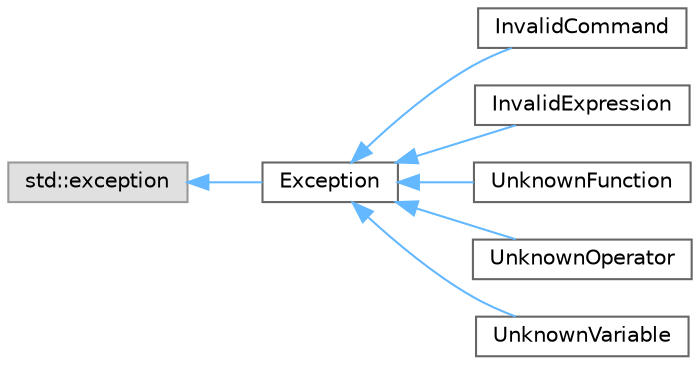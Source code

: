 digraph "Graphical Class Hierarchy"
{
 // LATEX_PDF_SIZE
  bgcolor="transparent";
  edge [fontname=Helvetica,fontsize=10,labelfontname=Helvetica,labelfontsize=10];
  node [fontname=Helvetica,fontsize=10,shape=box,height=0.2,width=0.4];
  rankdir="LR";
  Node0 [id="Node000000",label="std::exception",height=0.2,width=0.4,color="grey60", fillcolor="#E0E0E0", style="filled",tooltip=" "];
  Node0 -> Node1 [id="edge7_Node000000_Node000001",dir="back",color="steelblue1",style="solid",tooltip=" "];
  Node1 [id="Node000001",label="Exception",height=0.2,width=0.4,color="grey40", fillcolor="white", style="filled",URL="$dd/d96/structException.html",tooltip="This strucutre is used to throw exceptions."];
  Node1 -> Node2 [id="edge8_Node000001_Node000002",dir="back",color="steelblue1",style="solid",tooltip=" "];
  Node2 [id="Node000002",label="InvalidCommand",height=0.2,width=0.4,color="grey40", fillcolor="white", style="filled",URL="$de/d41/structInvalidCommand.html",tooltip=" "];
  Node1 -> Node3 [id="edge9_Node000001_Node000003",dir="back",color="steelblue1",style="solid",tooltip=" "];
  Node3 [id="Node000003",label="InvalidExpression",height=0.2,width=0.4,color="grey40", fillcolor="white", style="filled",URL="$d0/dc3/structInvalidExpression.html",tooltip=" "];
  Node1 -> Node4 [id="edge10_Node000001_Node000004",dir="back",color="steelblue1",style="solid",tooltip=" "];
  Node4 [id="Node000004",label="UnknownFunction",height=0.2,width=0.4,color="grey40", fillcolor="white", style="filled",URL="$d0/de3/structUnknownFunction.html",tooltip=" "];
  Node1 -> Node5 [id="edge11_Node000001_Node000005",dir="back",color="steelblue1",style="solid",tooltip=" "];
  Node5 [id="Node000005",label="UnknownOperator",height=0.2,width=0.4,color="grey40", fillcolor="white", style="filled",URL="$df/d5a/structUnknownOperator.html",tooltip=" "];
  Node1 -> Node6 [id="edge12_Node000001_Node000006",dir="back",color="steelblue1",style="solid",tooltip=" "];
  Node6 [id="Node000006",label="UnknownVariable",height=0.2,width=0.4,color="grey40", fillcolor="white", style="filled",URL="$d3/d92/structUnknownVariable.html",tooltip=" "];
}
